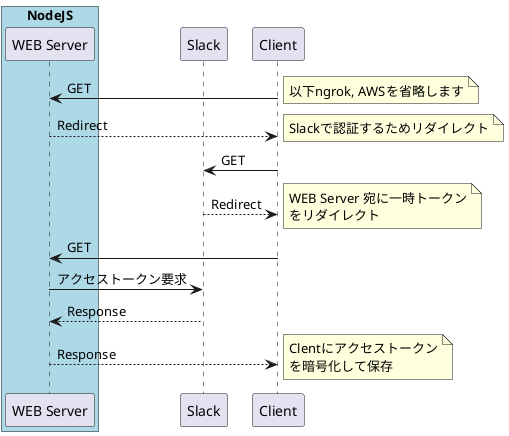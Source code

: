 @startuml WEB_login
box "NodeJS" #LightBlue
participant "WEB Server"
end box

participant Slack
participant Client

Client -> "WEB Server" : GET
note right: 以下ngrok, AWSを省略します

"WEB Server" --> Client : Redirect
note right: Slackで認証するためリダイレクト


Client -> Slack : GET
Slack --> Client: Redirect
note right
	WEB Server 宛に一時トークン
	をリダイレクト
end note

Client -> "WEB Server" : GET
"WEB Server" -> Slack : アクセストークン要求
Slack --> "WEB Server" : Response
"WEB Server" --> Client: Response
note right
	Clentにアクセストークン
	を暗号化して保存
end note
@enduml

